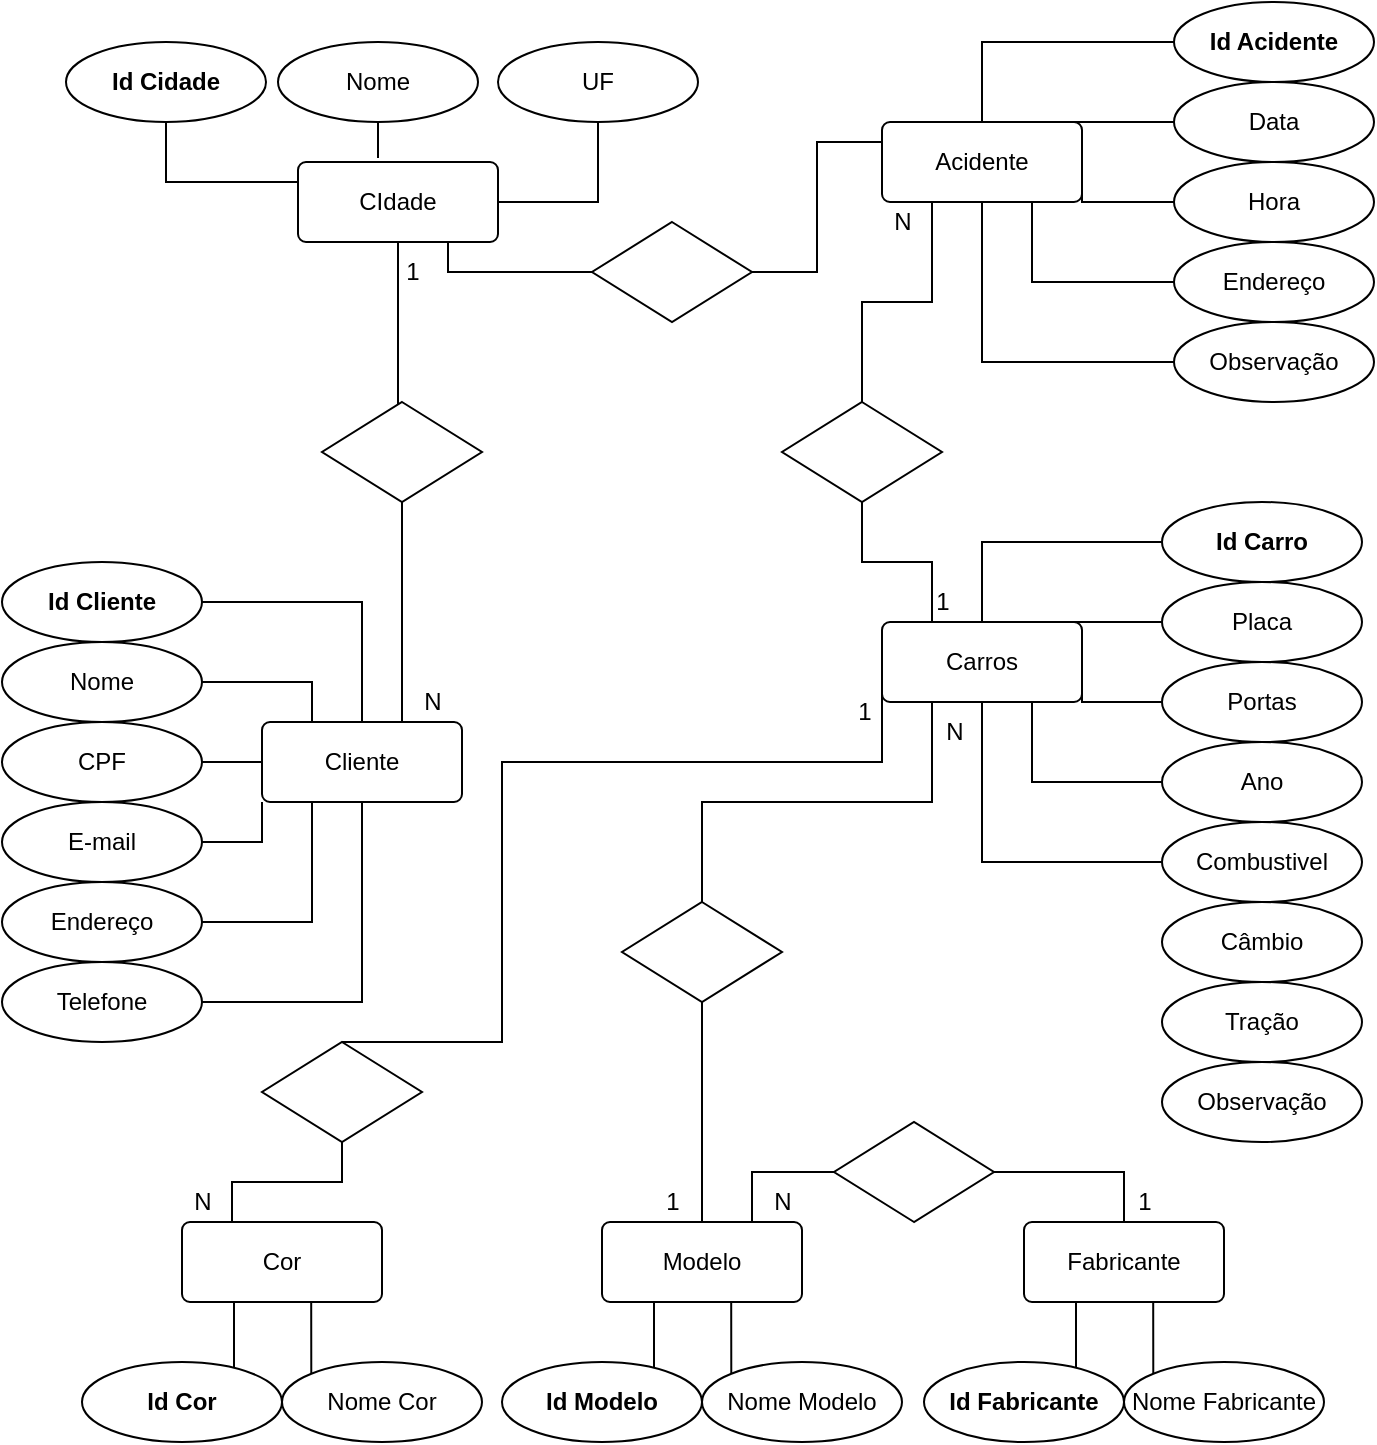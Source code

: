 <mxfile version="20.2.8" type="github"><diagram id="x-QGgaz4Aby_YRyaFQe0" name="Página-1"><mxGraphModel dx="868" dy="442" grid="1" gridSize="10" guides="1" tooltips="1" connect="1" arrows="1" fold="1" page="1" pageScale="1" pageWidth="827" pageHeight="1169" math="0" shadow="0"><root><mxCell id="0"/><mxCell id="1" parent="0"/><mxCell id="sLwZz0jCWERPq3ac2ggT-133" style="edgeStyle=orthogonalEdgeStyle;rounded=0;orthogonalLoop=1;jettySize=auto;html=1;exitX=0.75;exitY=0;exitDx=0;exitDy=0;endArrow=none;endFill=0;entryX=0.5;entryY=1;entryDx=0;entryDy=0;" edge="1" parent="1" source="sLwZz0jCWERPq3ac2ggT-1" target="sLwZz0jCWERPq3ac2ggT-129"><mxGeometry relative="1" as="geometry"><mxPoint x="205" y="270" as="targetPoint"/><Array as="points"><mxPoint x="200" y="370"/></Array></mxGeometry></mxCell><mxCell id="sLwZz0jCWERPq3ac2ggT-1" value="Cliente" style="rounded=1;arcSize=10;whiteSpace=wrap;html=1;align=center;" vertex="1" parent="1"><mxGeometry x="130" y="370" width="100" height="40" as="geometry"/></mxCell><mxCell id="sLwZz0jCWERPq3ac2ggT-2" style="edgeStyle=orthogonalEdgeStyle;rounded=0;orthogonalLoop=1;jettySize=auto;html=1;exitX=1;exitY=0.5;exitDx=0;exitDy=0;entryX=0.5;entryY=0;entryDx=0;entryDy=0;endArrow=none;endFill=0;" edge="1" parent="1" source="sLwZz0jCWERPq3ac2ggT-3" target="sLwZz0jCWERPq3ac2ggT-1"><mxGeometry relative="1" as="geometry"/></mxCell><mxCell id="sLwZz0jCWERPq3ac2ggT-3" value="&lt;b&gt;Id Cliente&lt;/b&gt;" style="ellipse;whiteSpace=wrap;html=1;align=center;" vertex="1" parent="1"><mxGeometry y="290" width="100" height="40" as="geometry"/></mxCell><mxCell id="sLwZz0jCWERPq3ac2ggT-4" style="edgeStyle=orthogonalEdgeStyle;rounded=0;orthogonalLoop=1;jettySize=auto;html=1;exitX=1;exitY=0.5;exitDx=0;exitDy=0;entryX=0.25;entryY=0;entryDx=0;entryDy=0;endArrow=none;endFill=0;" edge="1" parent="1" source="sLwZz0jCWERPq3ac2ggT-5" target="sLwZz0jCWERPq3ac2ggT-1"><mxGeometry relative="1" as="geometry"/></mxCell><mxCell id="sLwZz0jCWERPq3ac2ggT-5" value="Nome" style="ellipse;whiteSpace=wrap;html=1;align=center;" vertex="1" parent="1"><mxGeometry y="330" width="100" height="40" as="geometry"/></mxCell><mxCell id="sLwZz0jCWERPq3ac2ggT-6" style="edgeStyle=orthogonalEdgeStyle;rounded=0;orthogonalLoop=1;jettySize=auto;html=1;exitX=1;exitY=0.5;exitDx=0;exitDy=0;entryX=0;entryY=0.5;entryDx=0;entryDy=0;endArrow=none;endFill=0;" edge="1" parent="1" source="sLwZz0jCWERPq3ac2ggT-7" target="sLwZz0jCWERPq3ac2ggT-1"><mxGeometry relative="1" as="geometry"/></mxCell><mxCell id="sLwZz0jCWERPq3ac2ggT-7" value="CPF" style="ellipse;whiteSpace=wrap;html=1;align=center;" vertex="1" parent="1"><mxGeometry y="370" width="100" height="40" as="geometry"/></mxCell><mxCell id="sLwZz0jCWERPq3ac2ggT-8" style="edgeStyle=orthogonalEdgeStyle;rounded=0;orthogonalLoop=1;jettySize=auto;html=1;exitX=1;exitY=0.5;exitDx=0;exitDy=0;entryX=0.5;entryY=1;entryDx=0;entryDy=0;endArrow=none;endFill=0;" edge="1" parent="1" source="sLwZz0jCWERPq3ac2ggT-9" target="sLwZz0jCWERPq3ac2ggT-1"><mxGeometry relative="1" as="geometry"/></mxCell><mxCell id="sLwZz0jCWERPq3ac2ggT-9" value="Telefone" style="ellipse;whiteSpace=wrap;html=1;align=center;" vertex="1" parent="1"><mxGeometry y="490" width="100" height="40" as="geometry"/></mxCell><mxCell id="sLwZz0jCWERPq3ac2ggT-10" style="edgeStyle=orthogonalEdgeStyle;rounded=0;orthogonalLoop=1;jettySize=auto;html=1;exitX=1;exitY=0.5;exitDx=0;exitDy=0;entryX=0;entryY=1;entryDx=0;entryDy=0;endArrow=none;endFill=0;" edge="1" parent="1" source="sLwZz0jCWERPq3ac2ggT-11" target="sLwZz0jCWERPq3ac2ggT-1"><mxGeometry relative="1" as="geometry"/></mxCell><mxCell id="sLwZz0jCWERPq3ac2ggT-11" value="E-mail" style="ellipse;whiteSpace=wrap;html=1;align=center;" vertex="1" parent="1"><mxGeometry y="410" width="100" height="40" as="geometry"/></mxCell><mxCell id="sLwZz0jCWERPq3ac2ggT-12" style="edgeStyle=orthogonalEdgeStyle;rounded=0;orthogonalLoop=1;jettySize=auto;html=1;exitX=1;exitY=0.5;exitDx=0;exitDy=0;entryX=0.25;entryY=1;entryDx=0;entryDy=0;endArrow=none;endFill=0;" edge="1" parent="1" source="sLwZz0jCWERPq3ac2ggT-13" target="sLwZz0jCWERPq3ac2ggT-1"><mxGeometry relative="1" as="geometry"/></mxCell><mxCell id="sLwZz0jCWERPq3ac2ggT-13" value="Endereço" style="ellipse;whiteSpace=wrap;html=1;align=center;" vertex="1" parent="1"><mxGeometry y="450" width="100" height="40" as="geometry"/></mxCell><mxCell id="sLwZz0jCWERPq3ac2ggT-109" style="edgeStyle=orthogonalEdgeStyle;rounded=0;orthogonalLoop=1;jettySize=auto;html=1;exitX=0;exitY=0.25;exitDx=0;exitDy=0;entryX=0.5;entryY=1;entryDx=0;entryDy=0;endArrow=none;endFill=0;" edge="1" parent="1" source="sLwZz0jCWERPq3ac2ggT-22" target="sLwZz0jCWERPq3ac2ggT-24"><mxGeometry relative="1" as="geometry"/></mxCell><mxCell id="sLwZz0jCWERPq3ac2ggT-134" style="edgeStyle=orthogonalEdgeStyle;rounded=0;orthogonalLoop=1;jettySize=auto;html=1;exitX=0.5;exitY=1;exitDx=0;exitDy=0;endArrow=none;endFill=0;" edge="1" parent="1" source="sLwZz0jCWERPq3ac2ggT-22" target="sLwZz0jCWERPq3ac2ggT-129"><mxGeometry relative="1" as="geometry"><Array as="points"><mxPoint x="198" y="180"/><mxPoint x="198" y="180"/></Array></mxGeometry></mxCell><mxCell id="sLwZz0jCWERPq3ac2ggT-22" value="CIdade" style="rounded=1;arcSize=10;whiteSpace=wrap;html=1;align=center;" vertex="1" parent="1"><mxGeometry x="148" y="90" width="100" height="40" as="geometry"/></mxCell><mxCell id="sLwZz0jCWERPq3ac2ggT-24" value="&lt;b&gt;Id Cidade&lt;/b&gt;" style="ellipse;whiteSpace=wrap;html=1;align=center;" vertex="1" parent="1"><mxGeometry x="32" y="30" width="100" height="40" as="geometry"/></mxCell><mxCell id="sLwZz0jCWERPq3ac2ggT-25" style="edgeStyle=orthogonalEdgeStyle;rounded=0;orthogonalLoop=1;jettySize=auto;html=1;exitX=0.5;exitY=1;exitDx=0;exitDy=0;entryX=0.4;entryY=-0.05;entryDx=0;entryDy=0;entryPerimeter=0;endArrow=none;endFill=0;" edge="1" parent="1" source="sLwZz0jCWERPq3ac2ggT-26" target="sLwZz0jCWERPq3ac2ggT-22"><mxGeometry relative="1" as="geometry"/></mxCell><mxCell id="sLwZz0jCWERPq3ac2ggT-26" value="Nome" style="ellipse;whiteSpace=wrap;html=1;align=center;" vertex="1" parent="1"><mxGeometry x="138" y="30" width="100" height="40" as="geometry"/></mxCell><mxCell id="sLwZz0jCWERPq3ac2ggT-27" style="edgeStyle=orthogonalEdgeStyle;rounded=0;orthogonalLoop=1;jettySize=auto;html=1;exitX=0.5;exitY=1;exitDx=0;exitDy=0;entryX=1;entryY=0.5;entryDx=0;entryDy=0;endArrow=none;endFill=0;" edge="1" parent="1" source="sLwZz0jCWERPq3ac2ggT-28" target="sLwZz0jCWERPq3ac2ggT-22"><mxGeometry relative="1" as="geometry"/></mxCell><mxCell id="sLwZz0jCWERPq3ac2ggT-28" value="UF" style="ellipse;whiteSpace=wrap;html=1;align=center;" vertex="1" parent="1"><mxGeometry x="248" y="30" width="100" height="40" as="geometry"/></mxCell><mxCell id="sLwZz0jCWERPq3ac2ggT-36" value="N" style="text;html=1;align=center;verticalAlign=middle;resizable=0;points=[];autosize=1;strokeColor=none;fillColor=none;" vertex="1" parent="1"><mxGeometry x="200" y="345" width="30" height="30" as="geometry"/></mxCell><mxCell id="sLwZz0jCWERPq3ac2ggT-37" style="edgeStyle=orthogonalEdgeStyle;rounded=0;orthogonalLoop=1;jettySize=auto;html=1;exitX=0.5;exitY=1;exitDx=0;exitDy=0;entryX=0;entryY=0.5;entryDx=0;entryDy=0;endArrow=none;endFill=0;" edge="1" parent="1" source="sLwZz0jCWERPq3ac2ggT-39" target="sLwZz0jCWERPq3ac2ggT-47"><mxGeometry relative="1" as="geometry"/></mxCell><mxCell id="sLwZz0jCWERPq3ac2ggT-72" style="edgeStyle=orthogonalEdgeStyle;rounded=0;orthogonalLoop=1;jettySize=auto;html=1;exitX=0;exitY=0.25;exitDx=0;exitDy=0;entryX=0.5;entryY=0;entryDx=0;entryDy=0;endArrow=none;endFill=0;" edge="1" parent="1" source="sLwZz0jCWERPq3ac2ggT-39" target="sLwZz0jCWERPq3ac2ggT-71"><mxGeometry relative="1" as="geometry"><Array as="points"><mxPoint x="440" y="390"/><mxPoint x="250" y="390"/><mxPoint x="250" y="530"/></Array></mxGeometry></mxCell><mxCell id="sLwZz0jCWERPq3ac2ggT-84" style="edgeStyle=orthogonalEdgeStyle;rounded=0;orthogonalLoop=1;jettySize=auto;html=1;exitX=0.25;exitY=1;exitDx=0;exitDy=0;entryX=0.5;entryY=0;entryDx=0;entryDy=0;endArrow=none;endFill=0;" edge="1" parent="1" source="sLwZz0jCWERPq3ac2ggT-39" target="sLwZz0jCWERPq3ac2ggT-69"><mxGeometry relative="1" as="geometry"/></mxCell><mxCell id="sLwZz0jCWERPq3ac2ggT-121" style="edgeStyle=orthogonalEdgeStyle;rounded=0;orthogonalLoop=1;jettySize=auto;html=1;exitX=0.25;exitY=0;exitDx=0;exitDy=0;entryX=0.5;entryY=1;entryDx=0;entryDy=0;endArrow=none;endFill=0;" edge="1" parent="1" source="sLwZz0jCWERPq3ac2ggT-39" target="sLwZz0jCWERPq3ac2ggT-104"><mxGeometry relative="1" as="geometry"/></mxCell><mxCell id="sLwZz0jCWERPq3ac2ggT-39" value="Carros" style="rounded=1;arcSize=10;whiteSpace=wrap;html=1;align=center;" vertex="1" parent="1"><mxGeometry x="440" y="320" width="100" height="40" as="geometry"/></mxCell><mxCell id="sLwZz0jCWERPq3ac2ggT-40" style="edgeStyle=orthogonalEdgeStyle;rounded=0;orthogonalLoop=1;jettySize=auto;html=1;exitX=0;exitY=0.5;exitDx=0;exitDy=0;entryX=0.5;entryY=0;entryDx=0;entryDy=0;endArrow=none;endFill=0;" edge="1" parent="1" source="sLwZz0jCWERPq3ac2ggT-41" target="sLwZz0jCWERPq3ac2ggT-39"><mxGeometry relative="1" as="geometry"/></mxCell><mxCell id="sLwZz0jCWERPq3ac2ggT-41" value="&lt;b&gt;Id Carro&lt;/b&gt;" style="ellipse;whiteSpace=wrap;html=1;align=center;" vertex="1" parent="1"><mxGeometry x="580" y="260" width="100" height="40" as="geometry"/></mxCell><mxCell id="sLwZz0jCWERPq3ac2ggT-110" style="edgeStyle=orthogonalEdgeStyle;rounded=0;orthogonalLoop=1;jettySize=auto;html=1;exitX=0;exitY=0.5;exitDx=0;exitDy=0;entryX=0.75;entryY=0;entryDx=0;entryDy=0;endArrow=none;endFill=0;" edge="1" parent="1" source="sLwZz0jCWERPq3ac2ggT-43" target="sLwZz0jCWERPq3ac2ggT-39"><mxGeometry relative="1" as="geometry"><Array as="points"><mxPoint x="540" y="320"/><mxPoint x="540" y="320"/></Array></mxGeometry></mxCell><mxCell id="sLwZz0jCWERPq3ac2ggT-43" value="Placa" style="ellipse;whiteSpace=wrap;html=1;align=center;" vertex="1" parent="1"><mxGeometry x="580" y="300" width="100" height="40" as="geometry"/></mxCell><mxCell id="sLwZz0jCWERPq3ac2ggT-111" style="edgeStyle=orthogonalEdgeStyle;rounded=0;orthogonalLoop=1;jettySize=auto;html=1;exitX=0;exitY=0.5;exitDx=0;exitDy=0;endArrow=none;endFill=0;entryX=1;entryY=0.75;entryDx=0;entryDy=0;" edge="1" parent="1" source="sLwZz0jCWERPq3ac2ggT-44" target="sLwZz0jCWERPq3ac2ggT-39"><mxGeometry relative="1" as="geometry"><mxPoint x="550" y="360" as="targetPoint"/><Array as="points"><mxPoint x="540" y="360"/></Array></mxGeometry></mxCell><mxCell id="sLwZz0jCWERPq3ac2ggT-44" value="Portas" style="ellipse;whiteSpace=wrap;html=1;align=center;" vertex="1" parent="1"><mxGeometry x="580" y="340" width="100" height="40" as="geometry"/></mxCell><mxCell id="sLwZz0jCWERPq3ac2ggT-45" style="edgeStyle=orthogonalEdgeStyle;rounded=0;orthogonalLoop=1;jettySize=auto;html=1;exitX=0;exitY=0.5;exitDx=0;exitDy=0;entryX=0.75;entryY=1;entryDx=0;entryDy=0;endArrow=none;endFill=0;" edge="1" parent="1" source="sLwZz0jCWERPq3ac2ggT-46" target="sLwZz0jCWERPq3ac2ggT-39"><mxGeometry relative="1" as="geometry"/></mxCell><mxCell id="sLwZz0jCWERPq3ac2ggT-46" value="Ano" style="ellipse;whiteSpace=wrap;html=1;align=center;" vertex="1" parent="1"><mxGeometry x="580" y="380" width="100" height="40" as="geometry"/></mxCell><mxCell id="sLwZz0jCWERPq3ac2ggT-47" value="Combustivel" style="ellipse;whiteSpace=wrap;html=1;align=center;" vertex="1" parent="1"><mxGeometry x="580" y="420" width="100" height="40" as="geometry"/></mxCell><mxCell id="sLwZz0jCWERPq3ac2ggT-48" value="Câmbio" style="ellipse;whiteSpace=wrap;html=1;align=center;" vertex="1" parent="1"><mxGeometry x="580" y="460" width="100" height="40" as="geometry"/></mxCell><mxCell id="sLwZz0jCWERPq3ac2ggT-49" value="Tração&lt;span style=&quot;color: rgba(0, 0, 0, 0); font-family: monospace; font-size: 0px; text-align: start;&quot;&gt;%3CmxGraphModel%3E%3Croot%3E%3CmxCell%20id%3D%220%22%2F%3E%3CmxCell%20id%3D%221%22%20parent%3D%220%22%2F%3E%3CmxCell%20id%3D%222%22%20value%3D%22C%C3%A2mbio%22%20style%3D%22ellipse%3BwhiteSpace%3Dwrap%3Bhtml%3D1%3Balign%3Dcenter%3B%22%20vertex%3D%221%22%20parent%3D%221%22%3E%3CmxGeometry%20x%3D%22580%22%20y%3D%22460%22%20width%3D%22100%22%20height%3D%2240%22%20as%3D%22geometry%22%2F%3E%3C%2FmxCell%3E%3C%2Froot%3E%3C%2FmxGraphModel%3E&lt;/span&gt;" style="ellipse;whiteSpace=wrap;html=1;align=center;" vertex="1" parent="1"><mxGeometry x="580" y="500" width="100" height="40" as="geometry"/></mxCell><mxCell id="sLwZz0jCWERPq3ac2ggT-50" value="Observação" style="ellipse;whiteSpace=wrap;html=1;align=center;" vertex="1" parent="1"><mxGeometry x="580" y="540" width="100" height="40" as="geometry"/></mxCell><mxCell id="sLwZz0jCWERPq3ac2ggT-51" style="edgeStyle=orthogonalEdgeStyle;rounded=0;orthogonalLoop=1;jettySize=auto;html=1;exitX=0.75;exitY=1;exitDx=0;exitDy=0;entryX=0;entryY=0;entryDx=0;entryDy=0;endArrow=none;endFill=0;" edge="1" parent="1" source="sLwZz0jCWERPq3ac2ggT-55" target="sLwZz0jCWERPq3ac2ggT-57"><mxGeometry relative="1" as="geometry"/></mxCell><mxCell id="sLwZz0jCWERPq3ac2ggT-52" style="edgeStyle=orthogonalEdgeStyle;rounded=0;orthogonalLoop=1;jettySize=auto;html=1;exitX=0.25;exitY=1;exitDx=0;exitDy=0;entryX=0.76;entryY=0.075;entryDx=0;entryDy=0;entryPerimeter=0;endArrow=none;endFill=0;" edge="1" parent="1" source="sLwZz0jCWERPq3ac2ggT-55" target="sLwZz0jCWERPq3ac2ggT-56"><mxGeometry relative="1" as="geometry"/></mxCell><mxCell id="sLwZz0jCWERPq3ac2ggT-55" value="Fabricante" style="rounded=1;arcSize=10;whiteSpace=wrap;html=1;align=center;" vertex="1" parent="1"><mxGeometry x="511" y="620" width="100" height="40" as="geometry"/></mxCell><mxCell id="sLwZz0jCWERPq3ac2ggT-56" value="&lt;b&gt;Id Fabricante&lt;/b&gt;" style="ellipse;whiteSpace=wrap;html=1;align=center;" vertex="1" parent="1"><mxGeometry x="461" y="690" width="100" height="40" as="geometry"/></mxCell><mxCell id="sLwZz0jCWERPq3ac2ggT-57" value="Nome Fabricante" style="ellipse;whiteSpace=wrap;html=1;align=center;" vertex="1" parent="1"><mxGeometry x="561" y="690" width="100" height="40" as="geometry"/></mxCell><mxCell id="sLwZz0jCWERPq3ac2ggT-58" style="edgeStyle=orthogonalEdgeStyle;rounded=0;orthogonalLoop=1;jettySize=auto;html=1;exitX=0.75;exitY=1;exitDx=0;exitDy=0;entryX=0;entryY=0;entryDx=0;entryDy=0;endArrow=none;endFill=0;" edge="1" parent="1" source="sLwZz0jCWERPq3ac2ggT-60" target="sLwZz0jCWERPq3ac2ggT-62"><mxGeometry relative="1" as="geometry"/></mxCell><mxCell id="sLwZz0jCWERPq3ac2ggT-59" style="edgeStyle=orthogonalEdgeStyle;rounded=0;orthogonalLoop=1;jettySize=auto;html=1;exitX=0.25;exitY=1;exitDx=0;exitDy=0;entryX=0.76;entryY=0.075;entryDx=0;entryDy=0;entryPerimeter=0;endArrow=none;endFill=0;" edge="1" parent="1" source="sLwZz0jCWERPq3ac2ggT-60" target="sLwZz0jCWERPq3ac2ggT-61"><mxGeometry relative="1" as="geometry"/></mxCell><mxCell id="sLwZz0jCWERPq3ac2ggT-80" style="edgeStyle=orthogonalEdgeStyle;rounded=0;orthogonalLoop=1;jettySize=auto;html=1;exitX=0.75;exitY=0;exitDx=0;exitDy=0;endArrow=none;endFill=0;" edge="1" parent="1" source="sLwZz0jCWERPq3ac2ggT-60" target="sLwZz0jCWERPq3ac2ggT-68"><mxGeometry relative="1" as="geometry"/></mxCell><mxCell id="sLwZz0jCWERPq3ac2ggT-60" value="Modelo" style="rounded=1;arcSize=10;whiteSpace=wrap;html=1;align=center;" vertex="1" parent="1"><mxGeometry x="300" y="620" width="100" height="40" as="geometry"/></mxCell><mxCell id="sLwZz0jCWERPq3ac2ggT-61" value="&lt;b&gt;Id Modelo&lt;/b&gt;" style="ellipse;whiteSpace=wrap;html=1;align=center;" vertex="1" parent="1"><mxGeometry x="250" y="690" width="100" height="40" as="geometry"/></mxCell><mxCell id="sLwZz0jCWERPq3ac2ggT-62" value="Nome Modelo" style="ellipse;whiteSpace=wrap;html=1;align=center;" vertex="1" parent="1"><mxGeometry x="350" y="690" width="100" height="40" as="geometry"/></mxCell><mxCell id="sLwZz0jCWERPq3ac2ggT-63" style="edgeStyle=orthogonalEdgeStyle;rounded=0;orthogonalLoop=1;jettySize=auto;html=1;exitX=0.75;exitY=1;exitDx=0;exitDy=0;entryX=0;entryY=0;entryDx=0;entryDy=0;endArrow=none;endFill=0;" edge="1" parent="1" source="sLwZz0jCWERPq3ac2ggT-65" target="sLwZz0jCWERPq3ac2ggT-67"><mxGeometry relative="1" as="geometry"/></mxCell><mxCell id="sLwZz0jCWERPq3ac2ggT-64" style="edgeStyle=orthogonalEdgeStyle;rounded=0;orthogonalLoop=1;jettySize=auto;html=1;exitX=0.25;exitY=1;exitDx=0;exitDy=0;entryX=0.76;entryY=0.075;entryDx=0;entryDy=0;entryPerimeter=0;endArrow=none;endFill=0;" edge="1" parent="1" source="sLwZz0jCWERPq3ac2ggT-65" target="sLwZz0jCWERPq3ac2ggT-66"><mxGeometry relative="1" as="geometry"/></mxCell><mxCell id="sLwZz0jCWERPq3ac2ggT-65" value="Cor" style="rounded=1;arcSize=10;whiteSpace=wrap;html=1;align=center;" vertex="1" parent="1"><mxGeometry x="90" y="620" width="100" height="40" as="geometry"/></mxCell><mxCell id="sLwZz0jCWERPq3ac2ggT-66" value="&lt;b&gt;Id Cor&lt;/b&gt;" style="ellipse;whiteSpace=wrap;html=1;align=center;" vertex="1" parent="1"><mxGeometry x="40" y="690" width="100" height="40" as="geometry"/></mxCell><mxCell id="sLwZz0jCWERPq3ac2ggT-67" value="Nome Cor" style="ellipse;whiteSpace=wrap;html=1;align=center;" vertex="1" parent="1"><mxGeometry x="140" y="690" width="100" height="40" as="geometry"/></mxCell><mxCell id="sLwZz0jCWERPq3ac2ggT-81" style="edgeStyle=orthogonalEdgeStyle;rounded=0;orthogonalLoop=1;jettySize=auto;html=1;exitX=0;exitY=0.5;exitDx=0;exitDy=0;entryX=0.5;entryY=0;entryDx=0;entryDy=0;endArrow=none;endFill=0;" edge="1" parent="1" source="sLwZz0jCWERPq3ac2ggT-68" target="sLwZz0jCWERPq3ac2ggT-55"><mxGeometry relative="1" as="geometry"/></mxCell><mxCell id="sLwZz0jCWERPq3ac2ggT-68" value="" style="rhombus;whiteSpace=wrap;html=1;direction=west;" vertex="1" parent="1"><mxGeometry x="416" y="570" width="80" height="50" as="geometry"/></mxCell><mxCell id="sLwZz0jCWERPq3ac2ggT-79" style="edgeStyle=orthogonalEdgeStyle;rounded=0;orthogonalLoop=1;jettySize=auto;html=1;exitX=0.5;exitY=1;exitDx=0;exitDy=0;entryX=0.5;entryY=0;entryDx=0;entryDy=0;endArrow=none;endFill=0;" edge="1" parent="1" source="sLwZz0jCWERPq3ac2ggT-69" target="sLwZz0jCWERPq3ac2ggT-60"><mxGeometry relative="1" as="geometry"/></mxCell><mxCell id="sLwZz0jCWERPq3ac2ggT-69" value="" style="rhombus;whiteSpace=wrap;html=1;" vertex="1" parent="1"><mxGeometry x="310" y="460" width="80" height="50" as="geometry"/></mxCell><mxCell id="sLwZz0jCWERPq3ac2ggT-73" style="edgeStyle=orthogonalEdgeStyle;rounded=0;orthogonalLoop=1;jettySize=auto;html=1;exitX=0.5;exitY=1;exitDx=0;exitDy=0;entryX=0.25;entryY=0;entryDx=0;entryDy=0;endArrow=none;endFill=0;" edge="1" parent="1" source="sLwZz0jCWERPq3ac2ggT-71" target="sLwZz0jCWERPq3ac2ggT-65"><mxGeometry relative="1" as="geometry"/></mxCell><mxCell id="sLwZz0jCWERPq3ac2ggT-71" value="" style="rhombus;whiteSpace=wrap;html=1;" vertex="1" parent="1"><mxGeometry x="130" y="530" width="80" height="50" as="geometry"/></mxCell><mxCell id="sLwZz0jCWERPq3ac2ggT-74" value="1" style="text;html=1;align=center;verticalAlign=middle;resizable=0;points=[];autosize=1;strokeColor=none;fillColor=none;" vertex="1" parent="1"><mxGeometry x="416" y="350" width="30" height="30" as="geometry"/></mxCell><mxCell id="sLwZz0jCWERPq3ac2ggT-76" value="N" style="text;html=1;align=center;verticalAlign=middle;resizable=0;points=[];autosize=1;strokeColor=none;fillColor=none;" vertex="1" parent="1"><mxGeometry x="85" y="595" width="30" height="30" as="geometry"/></mxCell><mxCell id="sLwZz0jCWERPq3ac2ggT-82" value="1" style="text;html=1;align=center;verticalAlign=middle;resizable=0;points=[];autosize=1;strokeColor=none;fillColor=none;" vertex="1" parent="1"><mxGeometry x="556" y="595" width="30" height="30" as="geometry"/></mxCell><mxCell id="sLwZz0jCWERPq3ac2ggT-83" value="N" style="text;html=1;align=center;verticalAlign=middle;resizable=0;points=[];autosize=1;strokeColor=none;fillColor=none;" vertex="1" parent="1"><mxGeometry x="375" y="595" width="30" height="30" as="geometry"/></mxCell><mxCell id="sLwZz0jCWERPq3ac2ggT-85" value="N" style="text;html=1;align=center;verticalAlign=middle;resizable=0;points=[];autosize=1;strokeColor=none;fillColor=none;" vertex="1" parent="1"><mxGeometry x="461" y="360" width="30" height="30" as="geometry"/></mxCell><mxCell id="sLwZz0jCWERPq3ac2ggT-86" value="1" style="text;html=1;align=center;verticalAlign=middle;resizable=0;points=[];autosize=1;strokeColor=none;fillColor=none;" vertex="1" parent="1"><mxGeometry x="320" y="595" width="30" height="30" as="geometry"/></mxCell><mxCell id="sLwZz0jCWERPq3ac2ggT-115" style="edgeStyle=orthogonalEdgeStyle;rounded=0;orthogonalLoop=1;jettySize=auto;html=1;exitX=0.5;exitY=0;exitDx=0;exitDy=0;entryX=0;entryY=0.5;entryDx=0;entryDy=0;endArrow=none;endFill=0;" edge="1" parent="1" source="sLwZz0jCWERPq3ac2ggT-88" target="sLwZz0jCWERPq3ac2ggT-90"><mxGeometry relative="1" as="geometry"/></mxCell><mxCell id="sLwZz0jCWERPq3ac2ggT-116" style="edgeStyle=orthogonalEdgeStyle;rounded=0;orthogonalLoop=1;jettySize=auto;html=1;exitX=0.75;exitY=0;exitDx=0;exitDy=0;entryX=0;entryY=0.5;entryDx=0;entryDy=0;endArrow=none;endFill=0;" edge="1" parent="1" source="sLwZz0jCWERPq3ac2ggT-88" target="sLwZz0jCWERPq3ac2ggT-92"><mxGeometry relative="1" as="geometry"><Array as="points"><mxPoint x="540" y="70"/><mxPoint x="540" y="70"/></Array></mxGeometry></mxCell><mxCell id="sLwZz0jCWERPq3ac2ggT-118" style="edgeStyle=orthogonalEdgeStyle;rounded=0;orthogonalLoop=1;jettySize=auto;html=1;exitX=0.75;exitY=1;exitDx=0;exitDy=0;entryX=0;entryY=0.5;entryDx=0;entryDy=0;endArrow=none;endFill=0;" edge="1" parent="1" source="sLwZz0jCWERPq3ac2ggT-88" target="sLwZz0jCWERPq3ac2ggT-98"><mxGeometry relative="1" as="geometry"/></mxCell><mxCell id="sLwZz0jCWERPq3ac2ggT-119" style="edgeStyle=orthogonalEdgeStyle;rounded=0;orthogonalLoop=1;jettySize=auto;html=1;exitX=0.5;exitY=1;exitDx=0;exitDy=0;entryX=0;entryY=0.5;entryDx=0;entryDy=0;endArrow=none;endFill=0;" edge="1" parent="1" source="sLwZz0jCWERPq3ac2ggT-88" target="sLwZz0jCWERPq3ac2ggT-100"><mxGeometry relative="1" as="geometry"/></mxCell><mxCell id="sLwZz0jCWERPq3ac2ggT-130" style="edgeStyle=orthogonalEdgeStyle;rounded=0;orthogonalLoop=1;jettySize=auto;html=1;exitX=0;exitY=0.25;exitDx=0;exitDy=0;entryX=1;entryY=0.5;entryDx=0;entryDy=0;endArrow=none;endFill=0;" edge="1" parent="1" source="sLwZz0jCWERPq3ac2ggT-88" target="sLwZz0jCWERPq3ac2ggT-128"><mxGeometry relative="1" as="geometry"/></mxCell><mxCell id="sLwZz0jCWERPq3ac2ggT-88" value="Acidente" style="rounded=1;arcSize=10;whiteSpace=wrap;html=1;align=center;" vertex="1" parent="1"><mxGeometry x="440" y="70" width="100" height="40" as="geometry"/></mxCell><mxCell id="sLwZz0jCWERPq3ac2ggT-90" value="&lt;b&gt;Id Acidente&lt;/b&gt;" style="ellipse;whiteSpace=wrap;html=1;align=center;" vertex="1" parent="1"><mxGeometry x="586" y="10" width="100" height="40" as="geometry"/></mxCell><mxCell id="sLwZz0jCWERPq3ac2ggT-92" value="Data" style="ellipse;whiteSpace=wrap;html=1;align=center;" vertex="1" parent="1"><mxGeometry x="586" y="50" width="100" height="40" as="geometry"/></mxCell><mxCell id="sLwZz0jCWERPq3ac2ggT-120" style="edgeStyle=orthogonalEdgeStyle;rounded=0;orthogonalLoop=1;jettySize=auto;html=1;exitX=0;exitY=0.5;exitDx=0;exitDy=0;entryX=1;entryY=0.75;entryDx=0;entryDy=0;endArrow=none;endFill=0;" edge="1" parent="1" source="sLwZz0jCWERPq3ac2ggT-94" target="sLwZz0jCWERPq3ac2ggT-88"><mxGeometry relative="1" as="geometry"><Array as="points"><mxPoint x="540" y="110"/></Array></mxGeometry></mxCell><mxCell id="sLwZz0jCWERPq3ac2ggT-94" value="Hora" style="ellipse;whiteSpace=wrap;html=1;align=center;" vertex="1" parent="1"><mxGeometry x="586" y="90" width="100" height="40" as="geometry"/></mxCell><mxCell id="sLwZz0jCWERPq3ac2ggT-98" value="Endereço" style="ellipse;whiteSpace=wrap;html=1;align=center;" vertex="1" parent="1"><mxGeometry x="586" y="130" width="100" height="40" as="geometry"/></mxCell><mxCell id="sLwZz0jCWERPq3ac2ggT-100" value="Observação" style="ellipse;whiteSpace=wrap;html=1;align=center;" vertex="1" parent="1"><mxGeometry x="586" y="170" width="100" height="40" as="geometry"/></mxCell><mxCell id="sLwZz0jCWERPq3ac2ggT-122" style="edgeStyle=orthogonalEdgeStyle;rounded=0;orthogonalLoop=1;jettySize=auto;html=1;exitX=0.5;exitY=0;exitDx=0;exitDy=0;entryX=0.25;entryY=1;entryDx=0;entryDy=0;endArrow=none;endFill=0;" edge="1" parent="1" source="sLwZz0jCWERPq3ac2ggT-104" target="sLwZz0jCWERPq3ac2ggT-88"><mxGeometry relative="1" as="geometry"/></mxCell><mxCell id="sLwZz0jCWERPq3ac2ggT-104" value="" style="rhombus;whiteSpace=wrap;html=1;" vertex="1" parent="1"><mxGeometry x="390" y="210" width="80" height="50" as="geometry"/></mxCell><mxCell id="sLwZz0jCWERPq3ac2ggT-123" value="N" style="text;html=1;align=center;verticalAlign=middle;resizable=0;points=[];autosize=1;strokeColor=none;fillColor=none;" vertex="1" parent="1"><mxGeometry x="435" y="105" width="30" height="30" as="geometry"/></mxCell><mxCell id="sLwZz0jCWERPq3ac2ggT-124" value="1" style="text;html=1;align=center;verticalAlign=middle;resizable=0;points=[];autosize=1;strokeColor=none;fillColor=none;" vertex="1" parent="1"><mxGeometry x="455" y="295" width="30" height="30" as="geometry"/></mxCell><mxCell id="sLwZz0jCWERPq3ac2ggT-131" style="edgeStyle=orthogonalEdgeStyle;rounded=0;orthogonalLoop=1;jettySize=auto;html=1;exitX=0;exitY=0.5;exitDx=0;exitDy=0;entryX=0.75;entryY=1;entryDx=0;entryDy=0;endArrow=none;endFill=0;" edge="1" parent="1" source="sLwZz0jCWERPq3ac2ggT-128" target="sLwZz0jCWERPq3ac2ggT-22"><mxGeometry relative="1" as="geometry"><Array as="points"><mxPoint x="223" y="145"/></Array></mxGeometry></mxCell><mxCell id="sLwZz0jCWERPq3ac2ggT-128" value="" style="rhombus;whiteSpace=wrap;html=1;" vertex="1" parent="1"><mxGeometry x="295" y="120" width="80" height="50" as="geometry"/></mxCell><mxCell id="sLwZz0jCWERPq3ac2ggT-129" value="" style="rhombus;whiteSpace=wrap;html=1;" vertex="1" parent="1"><mxGeometry x="160" y="210" width="80" height="50" as="geometry"/></mxCell><mxCell id="sLwZz0jCWERPq3ac2ggT-135" value="1" style="text;html=1;align=center;verticalAlign=middle;resizable=0;points=[];autosize=1;strokeColor=none;fillColor=none;" vertex="1" parent="1"><mxGeometry x="190" y="130" width="30" height="30" as="geometry"/></mxCell></root></mxGraphModel></diagram></mxfile>